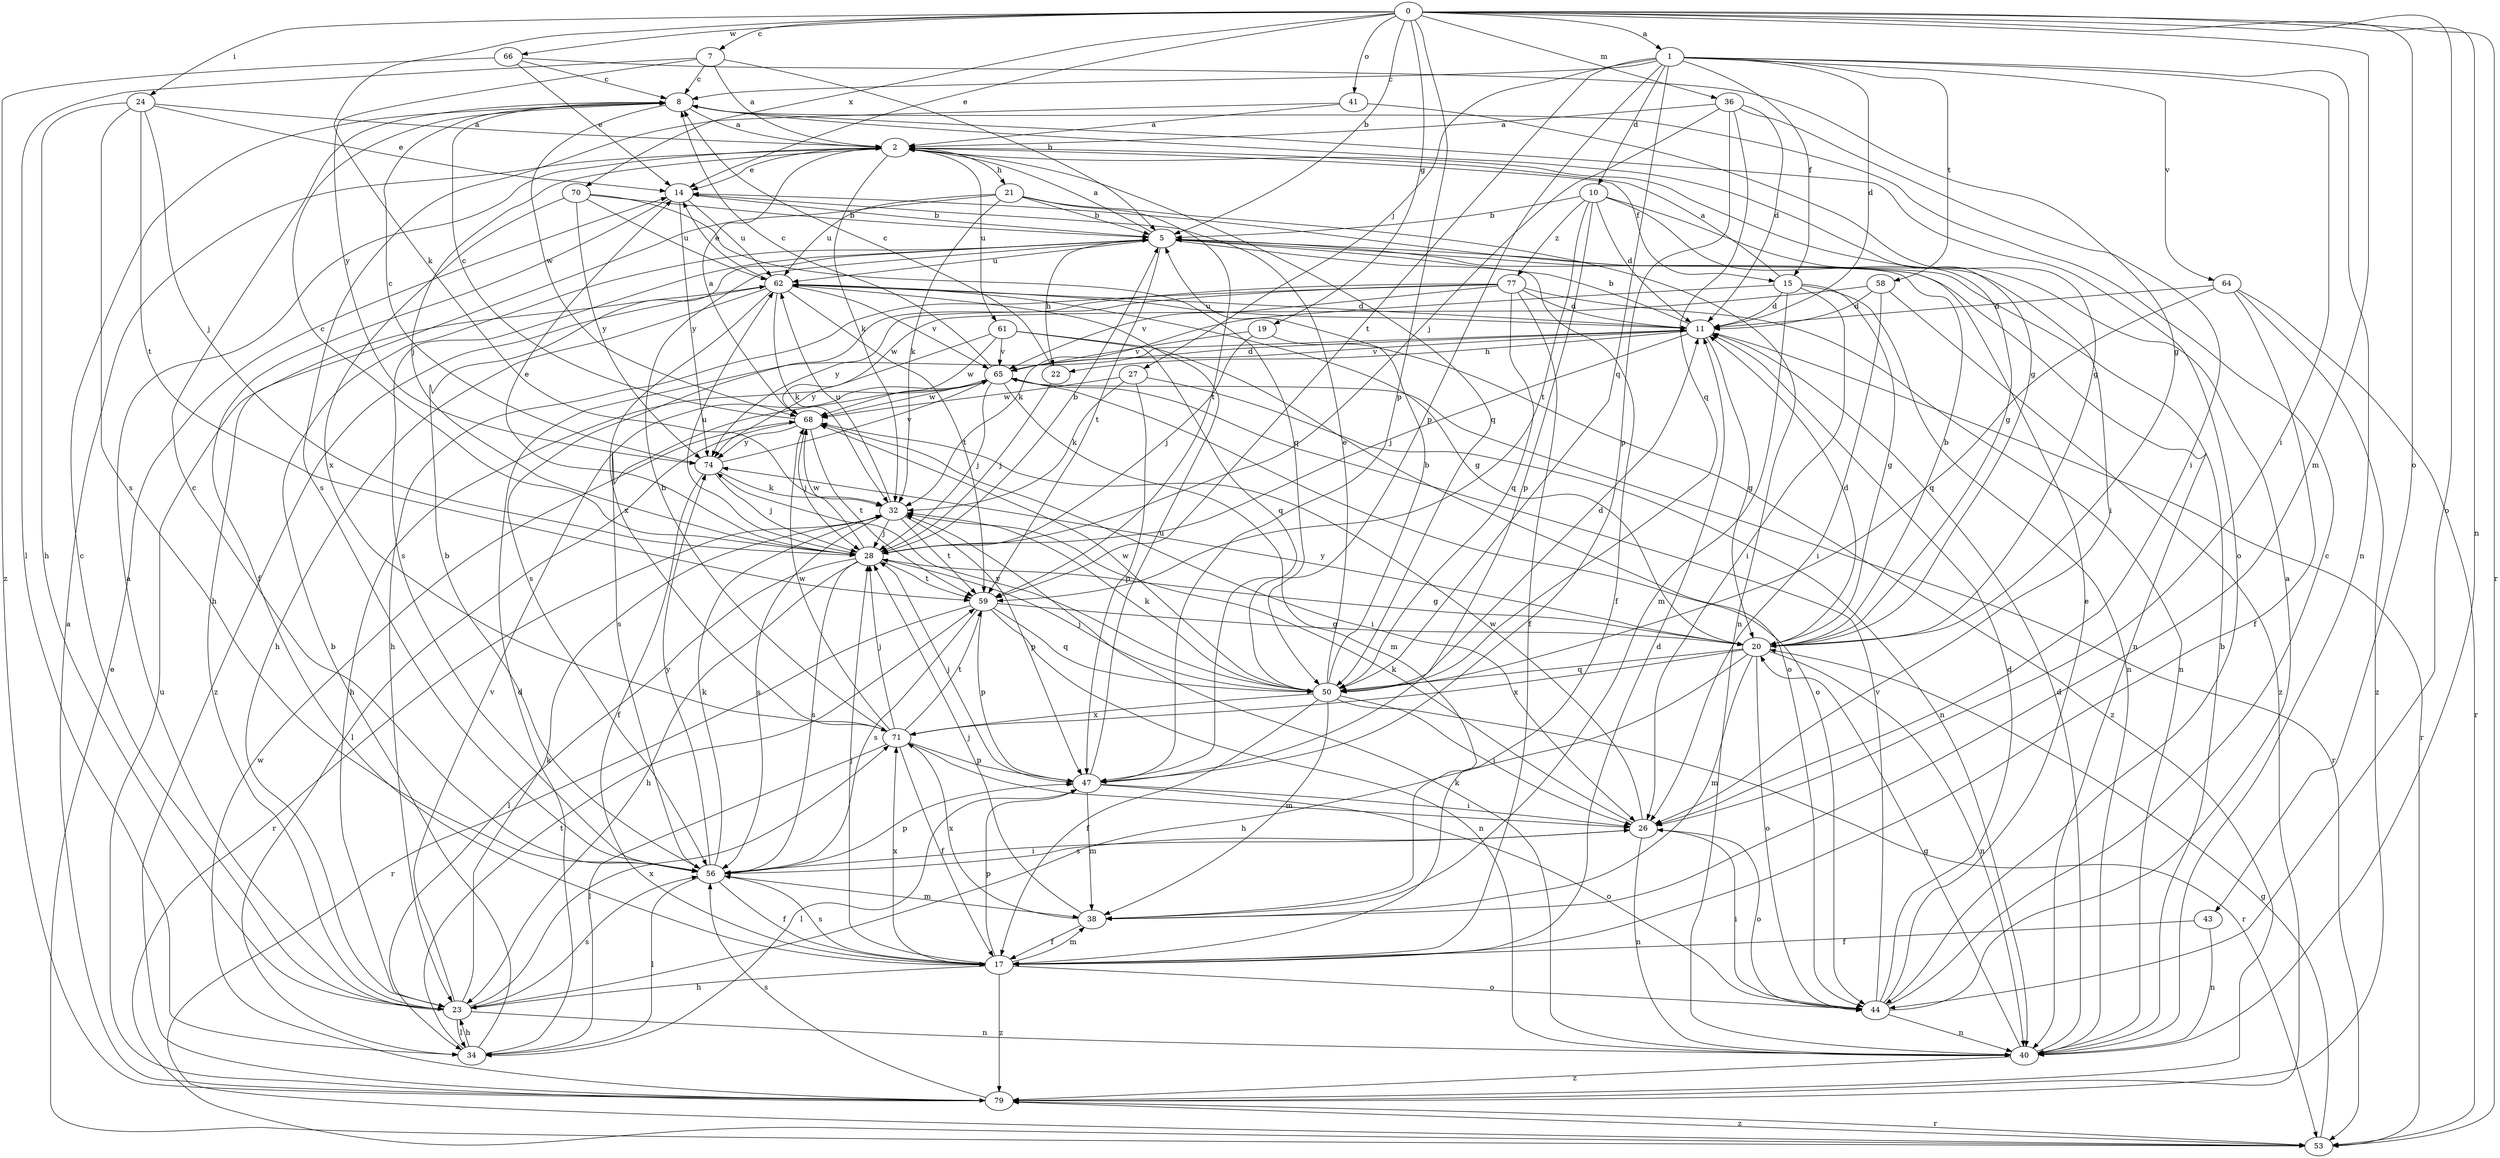 strict digraph  {
0;
1;
2;
5;
7;
8;
10;
11;
14;
15;
17;
19;
20;
21;
22;
23;
24;
26;
27;
28;
32;
34;
36;
38;
40;
41;
43;
44;
47;
50;
53;
56;
58;
59;
61;
62;
64;
65;
66;
68;
70;
71;
74;
77;
79;
0 -> 1  [label=a];
0 -> 5  [label=b];
0 -> 7  [label=c];
0 -> 14  [label=e];
0 -> 19  [label=g];
0 -> 24  [label=i];
0 -> 32  [label=k];
0 -> 36  [label=m];
0 -> 38  [label=m];
0 -> 40  [label=n];
0 -> 41  [label=o];
0 -> 43  [label=o];
0 -> 44  [label=o];
0 -> 47  [label=p];
0 -> 53  [label=r];
0 -> 66  [label=w];
0 -> 70  [label=x];
1 -> 8  [label=c];
1 -> 10  [label=d];
1 -> 11  [label=d];
1 -> 15  [label=f];
1 -> 26  [label=i];
1 -> 27  [label=j];
1 -> 40  [label=n];
1 -> 47  [label=p];
1 -> 50  [label=q];
1 -> 58  [label=t];
1 -> 59  [label=t];
1 -> 64  [label=v];
2 -> 14  [label=e];
2 -> 15  [label=f];
2 -> 21  [label=h];
2 -> 28  [label=j];
2 -> 32  [label=k];
2 -> 50  [label=q];
2 -> 61  [label=u];
5 -> 2  [label=a];
5 -> 17  [label=f];
5 -> 22  [label=h];
5 -> 40  [label=n];
5 -> 56  [label=s];
5 -> 59  [label=t];
5 -> 62  [label=u];
7 -> 2  [label=a];
7 -> 5  [label=b];
7 -> 8  [label=c];
7 -> 34  [label=l];
7 -> 74  [label=y];
8 -> 2  [label=a];
8 -> 20  [label=g];
8 -> 44  [label=o];
8 -> 68  [label=w];
10 -> 5  [label=b];
10 -> 11  [label=d];
10 -> 20  [label=g];
10 -> 26  [label=i];
10 -> 47  [label=p];
10 -> 59  [label=t];
10 -> 77  [label=z];
11 -> 5  [label=b];
11 -> 20  [label=g];
11 -> 22  [label=h];
11 -> 28  [label=j];
11 -> 53  [label=r];
11 -> 62  [label=u];
11 -> 65  [label=v];
14 -> 5  [label=b];
14 -> 17  [label=f];
14 -> 62  [label=u];
14 -> 74  [label=y];
15 -> 2  [label=a];
15 -> 11  [label=d];
15 -> 20  [label=g];
15 -> 26  [label=i];
15 -> 32  [label=k];
15 -> 38  [label=m];
15 -> 40  [label=n];
17 -> 11  [label=d];
17 -> 23  [label=h];
17 -> 28  [label=j];
17 -> 38  [label=m];
17 -> 44  [label=o];
17 -> 47  [label=p];
17 -> 56  [label=s];
17 -> 71  [label=x];
17 -> 79  [label=z];
19 -> 28  [label=j];
19 -> 65  [label=v];
19 -> 79  [label=z];
20 -> 5  [label=b];
20 -> 11  [label=d];
20 -> 23  [label=h];
20 -> 38  [label=m];
20 -> 40  [label=n];
20 -> 44  [label=o];
20 -> 50  [label=q];
20 -> 71  [label=x];
20 -> 74  [label=y];
21 -> 5  [label=b];
21 -> 23  [label=h];
21 -> 32  [label=k];
21 -> 40  [label=n];
21 -> 59  [label=t];
21 -> 62  [label=u];
22 -> 8  [label=c];
22 -> 28  [label=j];
23 -> 2  [label=a];
23 -> 8  [label=c];
23 -> 32  [label=k];
23 -> 34  [label=l];
23 -> 40  [label=n];
23 -> 56  [label=s];
23 -> 65  [label=v];
23 -> 71  [label=x];
24 -> 2  [label=a];
24 -> 14  [label=e];
24 -> 23  [label=h];
24 -> 28  [label=j];
24 -> 56  [label=s];
24 -> 59  [label=t];
26 -> 32  [label=k];
26 -> 40  [label=n];
26 -> 44  [label=o];
26 -> 56  [label=s];
26 -> 68  [label=w];
27 -> 32  [label=k];
27 -> 40  [label=n];
27 -> 47  [label=p];
27 -> 68  [label=w];
28 -> 5  [label=b];
28 -> 8  [label=c];
28 -> 14  [label=e];
28 -> 20  [label=g];
28 -> 23  [label=h];
28 -> 34  [label=l];
28 -> 56  [label=s];
28 -> 59  [label=t];
28 -> 62  [label=u];
28 -> 68  [label=w];
32 -> 28  [label=j];
32 -> 47  [label=p];
32 -> 53  [label=r];
32 -> 56  [label=s];
32 -> 59  [label=t];
32 -> 62  [label=u];
34 -> 5  [label=b];
34 -> 11  [label=d];
34 -> 23  [label=h];
34 -> 59  [label=t];
36 -> 2  [label=a];
36 -> 11  [label=d];
36 -> 26  [label=i];
36 -> 28  [label=j];
36 -> 47  [label=p];
36 -> 50  [label=q];
38 -> 17  [label=f];
38 -> 28  [label=j];
38 -> 71  [label=x];
40 -> 5  [label=b];
40 -> 11  [label=d];
40 -> 20  [label=g];
40 -> 32  [label=k];
40 -> 79  [label=z];
41 -> 2  [label=a];
41 -> 20  [label=g];
41 -> 56  [label=s];
43 -> 17  [label=f];
43 -> 40  [label=n];
44 -> 2  [label=a];
44 -> 8  [label=c];
44 -> 11  [label=d];
44 -> 14  [label=e];
44 -> 26  [label=i];
44 -> 40  [label=n];
44 -> 65  [label=v];
47 -> 26  [label=i];
47 -> 28  [label=j];
47 -> 34  [label=l];
47 -> 38  [label=m];
47 -> 44  [label=o];
47 -> 62  [label=u];
50 -> 5  [label=b];
50 -> 11  [label=d];
50 -> 14  [label=e];
50 -> 17  [label=f];
50 -> 26  [label=i];
50 -> 28  [label=j];
50 -> 32  [label=k];
50 -> 38  [label=m];
50 -> 53  [label=r];
50 -> 68  [label=w];
50 -> 71  [label=x];
50 -> 74  [label=y];
53 -> 14  [label=e];
53 -> 20  [label=g];
53 -> 79  [label=z];
56 -> 5  [label=b];
56 -> 8  [label=c];
56 -> 17  [label=f];
56 -> 26  [label=i];
56 -> 32  [label=k];
56 -> 34  [label=l];
56 -> 38  [label=m];
56 -> 47  [label=p];
56 -> 74  [label=y];
58 -> 11  [label=d];
58 -> 26  [label=i];
58 -> 68  [label=w];
58 -> 79  [label=z];
59 -> 20  [label=g];
59 -> 40  [label=n];
59 -> 47  [label=p];
59 -> 50  [label=q];
59 -> 53  [label=r];
59 -> 56  [label=s];
61 -> 44  [label=o];
61 -> 50  [label=q];
61 -> 65  [label=v];
61 -> 68  [label=w];
61 -> 74  [label=y];
62 -> 11  [label=d];
62 -> 14  [label=e];
62 -> 20  [label=g];
62 -> 23  [label=h];
62 -> 32  [label=k];
62 -> 59  [label=t];
62 -> 65  [label=v];
62 -> 71  [label=x];
62 -> 79  [label=z];
64 -> 11  [label=d];
64 -> 17  [label=f];
64 -> 50  [label=q];
64 -> 53  [label=r];
64 -> 79  [label=z];
65 -> 8  [label=c];
65 -> 11  [label=d];
65 -> 23  [label=h];
65 -> 28  [label=j];
65 -> 38  [label=m];
65 -> 44  [label=o];
65 -> 53  [label=r];
65 -> 56  [label=s];
65 -> 68  [label=w];
66 -> 8  [label=c];
66 -> 14  [label=e];
66 -> 20  [label=g];
66 -> 79  [label=z];
68 -> 2  [label=a];
68 -> 8  [label=c];
68 -> 26  [label=i];
68 -> 28  [label=j];
68 -> 34  [label=l];
68 -> 59  [label=t];
68 -> 74  [label=y];
70 -> 5  [label=b];
70 -> 50  [label=q];
70 -> 62  [label=u];
70 -> 71  [label=x];
70 -> 74  [label=y];
71 -> 5  [label=b];
71 -> 17  [label=f];
71 -> 26  [label=i];
71 -> 28  [label=j];
71 -> 34  [label=l];
71 -> 47  [label=p];
71 -> 59  [label=t];
71 -> 68  [label=w];
74 -> 8  [label=c];
74 -> 17  [label=f];
74 -> 28  [label=j];
74 -> 32  [label=k];
74 -> 65  [label=v];
77 -> 11  [label=d];
77 -> 17  [label=f];
77 -> 23  [label=h];
77 -> 40  [label=n];
77 -> 50  [label=q];
77 -> 56  [label=s];
77 -> 65  [label=v];
77 -> 74  [label=y];
79 -> 2  [label=a];
79 -> 53  [label=r];
79 -> 56  [label=s];
79 -> 62  [label=u];
79 -> 68  [label=w];
}
